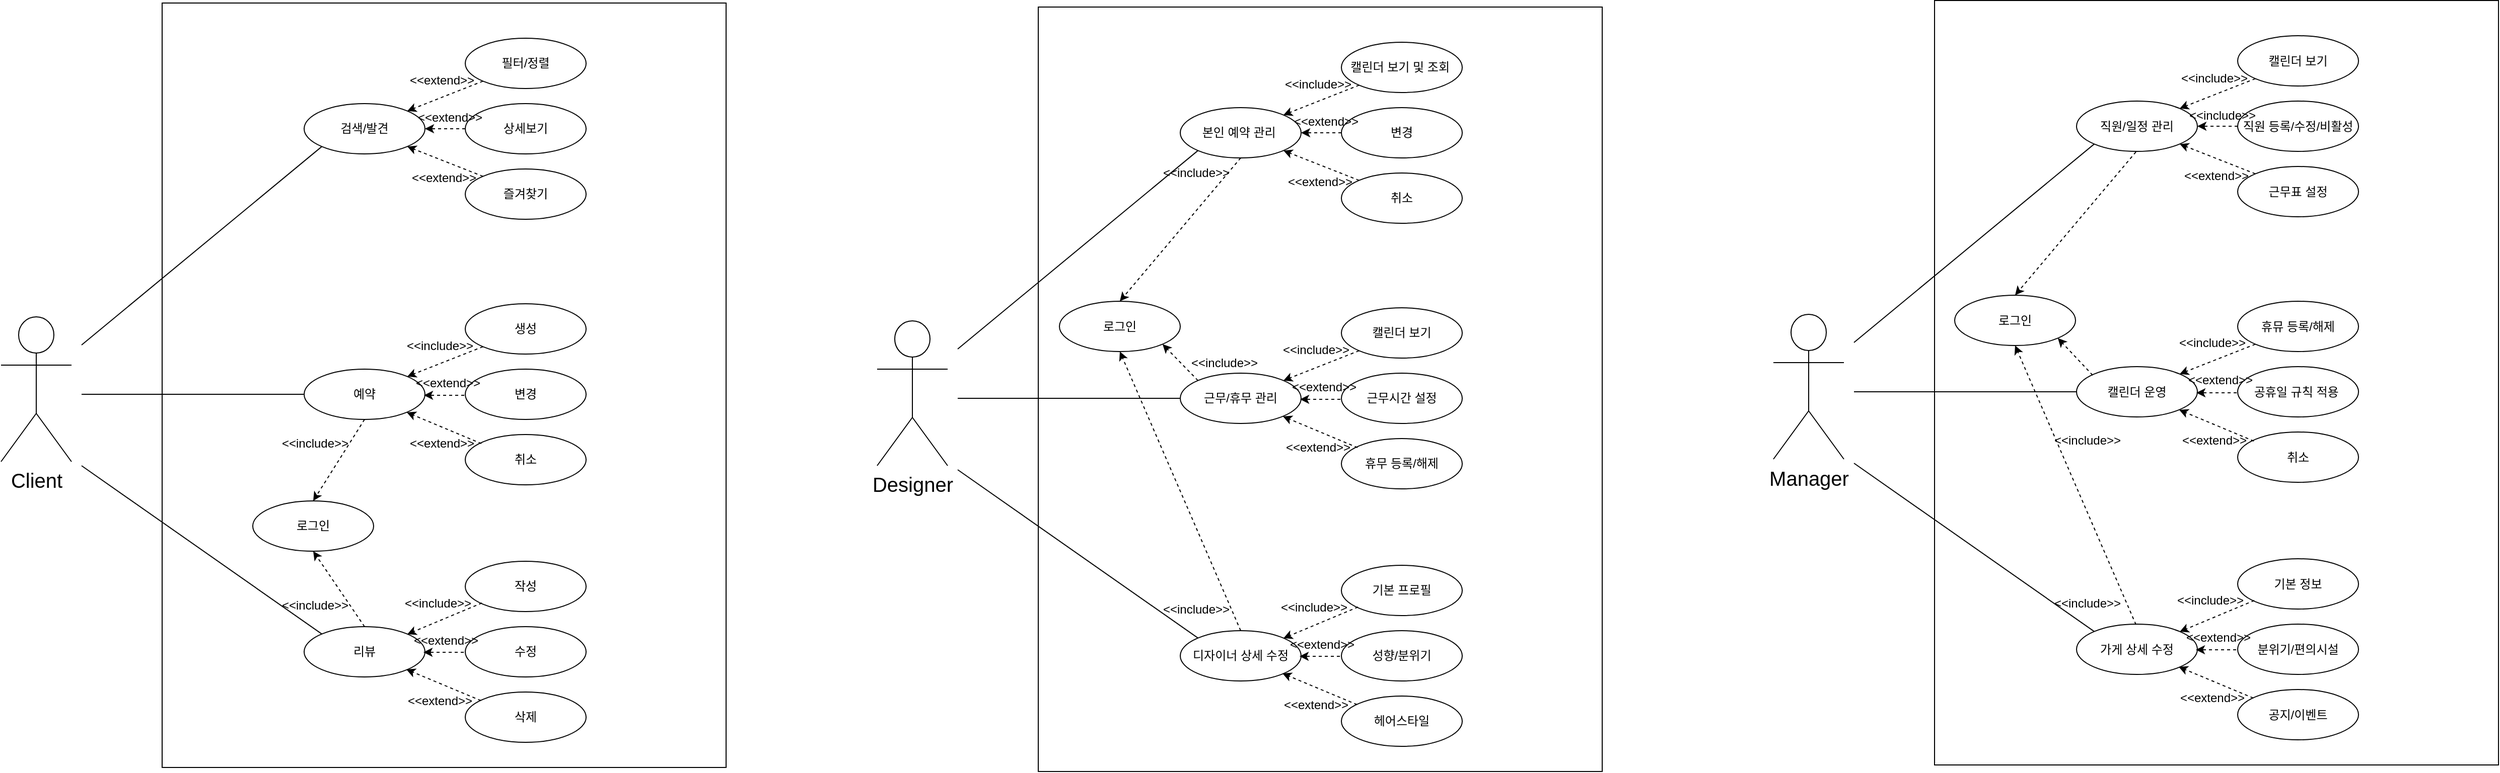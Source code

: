 <mxfile version="28.1.2">
  <diagram name="페이지-1" id="u6Gsyj8I7Y9OUOO6mfj9">
    <mxGraphModel dx="871" dy="862" grid="1" gridSize="10" guides="1" tooltips="1" connect="1" arrows="1" fold="1" page="1" pageScale="1" pageWidth="3300" pageHeight="4681" math="0" shadow="0">
      <root>
        <mxCell id="0" />
        <mxCell id="1" parent="0" />
        <mxCell id="Vue5yUmEFzqEzoZ8wVod-1" value="&lt;font style=&quot;font-size: 20px;&quot;&gt;Client&lt;/font&gt;" style="shape=umlActor;verticalLabelPosition=bottom;verticalAlign=top;html=1;outlineConnect=0;" parent="1" vertex="1">
          <mxGeometry x="40" y="352" width="70" height="144" as="geometry" />
        </mxCell>
        <mxCell id="SL1Ise8dDdFiKXGu1Fyh-1" value="" style="rounded=0;whiteSpace=wrap;html=1;" parent="1" vertex="1">
          <mxGeometry x="200" y="40" width="560" height="760" as="geometry" />
        </mxCell>
        <mxCell id="SL1Ise8dDdFiKXGu1Fyh-6" value="예약" style="ellipse;whiteSpace=wrap;html=1;" parent="1" vertex="1">
          <mxGeometry x="341" y="404" width="120" height="50" as="geometry" />
        </mxCell>
        <mxCell id="SL1Ise8dDdFiKXGu1Fyh-7" value="변경" style="ellipse;whiteSpace=wrap;html=1;" parent="1" vertex="1">
          <mxGeometry x="501" y="404" width="120" height="50" as="geometry" />
        </mxCell>
        <mxCell id="SL1Ise8dDdFiKXGu1Fyh-8" value="취소" style="ellipse;whiteSpace=wrap;html=1;" parent="1" vertex="1">
          <mxGeometry x="501" y="469" width="120" height="50" as="geometry" />
        </mxCell>
        <mxCell id="SL1Ise8dDdFiKXGu1Fyh-9" value="생성" style="ellipse;whiteSpace=wrap;html=1;" parent="1" vertex="1">
          <mxGeometry x="501" y="339" width="120" height="50" as="geometry" />
        </mxCell>
        <mxCell id="SL1Ise8dDdFiKXGu1Fyh-17" value="리뷰" style="ellipse;whiteSpace=wrap;html=1;" parent="1" vertex="1">
          <mxGeometry x="341" y="660" width="120" height="50" as="geometry" />
        </mxCell>
        <mxCell id="SL1Ise8dDdFiKXGu1Fyh-20" value="작성" style="ellipse;whiteSpace=wrap;html=1;" parent="1" vertex="1">
          <mxGeometry x="501" y="595" width="120" height="50" as="geometry" />
        </mxCell>
        <mxCell id="SL1Ise8dDdFiKXGu1Fyh-25" value="검색/발견" style="ellipse;whiteSpace=wrap;html=1;" parent="1" vertex="1">
          <mxGeometry x="341" y="140" width="120" height="50" as="geometry" />
        </mxCell>
        <mxCell id="SL1Ise8dDdFiKXGu1Fyh-26" value="상세보기" style="ellipse;whiteSpace=wrap;html=1;" parent="1" vertex="1">
          <mxGeometry x="501" y="140" width="120" height="50" as="geometry" />
        </mxCell>
        <mxCell id="SL1Ise8dDdFiKXGu1Fyh-27" value="즐겨찾기" style="ellipse;whiteSpace=wrap;html=1;" parent="1" vertex="1">
          <mxGeometry x="501" y="205" width="120" height="50" as="geometry" />
        </mxCell>
        <mxCell id="SL1Ise8dDdFiKXGu1Fyh-28" value="필터/정렬" style="ellipse;whiteSpace=wrap;html=1;" parent="1" vertex="1">
          <mxGeometry x="501" y="75" width="120" height="50" as="geometry" />
        </mxCell>
        <mxCell id="SL1Ise8dDdFiKXGu1Fyh-29" value="수정" style="ellipse;whiteSpace=wrap;html=1;" parent="1" vertex="1">
          <mxGeometry x="501" y="660" width="120" height="50" as="geometry" />
        </mxCell>
        <mxCell id="SL1Ise8dDdFiKXGu1Fyh-30" value="삭제" style="ellipse;whiteSpace=wrap;html=1;" parent="1" vertex="1">
          <mxGeometry x="501" y="725" width="120" height="50" as="geometry" />
        </mxCell>
        <mxCell id="SL1Ise8dDdFiKXGu1Fyh-31" value="로그인" style="ellipse;whiteSpace=wrap;html=1;" parent="1" vertex="1">
          <mxGeometry x="290" y="535" width="120" height="50" as="geometry" />
        </mxCell>
        <mxCell id="SL1Ise8dDdFiKXGu1Fyh-32" value="" style="endArrow=none;html=1;rounded=0;entryX=0;entryY=0.5;entryDx=0;entryDy=0;" parent="1" target="SL1Ise8dDdFiKXGu1Fyh-6" edge="1">
          <mxGeometry width="50" height="50" relative="1" as="geometry">
            <mxPoint x="120" y="429" as="sourcePoint" />
            <mxPoint x="400" y="450" as="targetPoint" />
          </mxGeometry>
        </mxCell>
        <mxCell id="SL1Ise8dDdFiKXGu1Fyh-33" value="" style="endArrow=none;html=1;rounded=0;entryX=0;entryY=1;entryDx=0;entryDy=0;" parent="1" target="SL1Ise8dDdFiKXGu1Fyh-25" edge="1">
          <mxGeometry width="50" height="50" relative="1" as="geometry">
            <mxPoint x="120" y="380" as="sourcePoint" />
            <mxPoint x="400" y="450" as="targetPoint" />
          </mxGeometry>
        </mxCell>
        <mxCell id="SL1Ise8dDdFiKXGu1Fyh-34" value="" style="endArrow=none;html=1;rounded=0;entryX=0;entryY=0;entryDx=0;entryDy=0;" parent="1" target="SL1Ise8dDdFiKXGu1Fyh-17" edge="1">
          <mxGeometry width="50" height="50" relative="1" as="geometry">
            <mxPoint x="120" y="500" as="sourcePoint" />
            <mxPoint x="400" y="450" as="targetPoint" />
          </mxGeometry>
        </mxCell>
        <mxCell id="SL1Ise8dDdFiKXGu1Fyh-35" value="" style="endArrow=classic;html=1;rounded=0;exitX=0;exitY=1;exitDx=0;exitDy=0;entryX=1;entryY=0;entryDx=0;entryDy=0;dashed=1;" parent="1" source="SL1Ise8dDdFiKXGu1Fyh-28" target="SL1Ise8dDdFiKXGu1Fyh-25" edge="1">
          <mxGeometry width="50" height="50" relative="1" as="geometry">
            <mxPoint x="350" y="500" as="sourcePoint" />
            <mxPoint x="400" y="450" as="targetPoint" />
          </mxGeometry>
        </mxCell>
        <mxCell id="SL1Ise8dDdFiKXGu1Fyh-36" value="" style="endArrow=classic;html=1;rounded=0;exitX=0;exitY=0.5;exitDx=0;exitDy=0;entryX=1;entryY=0.5;entryDx=0;entryDy=0;dashed=1;" parent="1" source="SL1Ise8dDdFiKXGu1Fyh-26" target="SL1Ise8dDdFiKXGu1Fyh-25" edge="1">
          <mxGeometry width="50" height="50" relative="1" as="geometry">
            <mxPoint x="594" y="140" as="sourcePoint" />
            <mxPoint x="520" y="171" as="targetPoint" />
          </mxGeometry>
        </mxCell>
        <mxCell id="SL1Ise8dDdFiKXGu1Fyh-37" value="" style="endArrow=classic;html=1;rounded=0;exitX=0;exitY=0;exitDx=0;exitDy=0;entryX=1;entryY=1;entryDx=0;entryDy=0;dashed=1;" parent="1" source="SL1Ise8dDdFiKXGu1Fyh-27" target="SL1Ise8dDdFiKXGu1Fyh-25" edge="1">
          <mxGeometry width="50" height="50" relative="1" as="geometry">
            <mxPoint x="574" y="270" as="sourcePoint" />
            <mxPoint x="500" y="301" as="targetPoint" />
          </mxGeometry>
        </mxCell>
        <mxCell id="SL1Ise8dDdFiKXGu1Fyh-38" value="" style="endArrow=classic;html=1;rounded=0;exitX=0;exitY=1;exitDx=0;exitDy=0;entryX=1;entryY=0;entryDx=0;entryDy=0;dashed=1;" parent="1" source="SL1Ise8dDdFiKXGu1Fyh-9" target="SL1Ise8dDdFiKXGu1Fyh-6" edge="1">
          <mxGeometry width="50" height="50" relative="1" as="geometry">
            <mxPoint x="514" y="320" as="sourcePoint" />
            <mxPoint x="440" y="351" as="targetPoint" />
          </mxGeometry>
        </mxCell>
        <mxCell id="SL1Ise8dDdFiKXGu1Fyh-39" value="" style="endArrow=classic;html=1;rounded=0;exitX=0;exitY=0.5;exitDx=0;exitDy=0;entryX=1;entryY=0.5;entryDx=0;entryDy=0;dashed=1;" parent="1" edge="1">
          <mxGeometry width="50" height="50" relative="1" as="geometry">
            <mxPoint x="500" y="430" as="sourcePoint" />
            <mxPoint x="460" y="430" as="targetPoint" />
          </mxGeometry>
        </mxCell>
        <mxCell id="SL1Ise8dDdFiKXGu1Fyh-40" value="" style="endArrow=classic;html=1;rounded=0;exitX=0;exitY=0;exitDx=0;exitDy=0;entryX=1;entryY=1;entryDx=0;entryDy=0;dashed=1;" parent="1" edge="1">
          <mxGeometry width="50" height="50" relative="1" as="geometry">
            <mxPoint x="517" y="478" as="sourcePoint" />
            <mxPoint x="443" y="447" as="targetPoint" />
          </mxGeometry>
        </mxCell>
        <mxCell id="SL1Ise8dDdFiKXGu1Fyh-41" value="" style="endArrow=classic;html=1;rounded=0;entryX=0.5;entryY=0;entryDx=0;entryDy=0;exitX=0.5;exitY=1;exitDx=0;exitDy=0;dashed=1;" parent="1" source="SL1Ise8dDdFiKXGu1Fyh-6" target="SL1Ise8dDdFiKXGu1Fyh-31" edge="1">
          <mxGeometry width="50" height="50" relative="1" as="geometry">
            <mxPoint x="924.211" y="320" as="sourcePoint" />
            <mxPoint x="530" y="441" as="targetPoint" />
          </mxGeometry>
        </mxCell>
        <mxCell id="SL1Ise8dDdFiKXGu1Fyh-42" value="" style="endArrow=classic;html=1;rounded=0;entryX=0.5;entryY=1;entryDx=0;entryDy=0;exitX=0.5;exitY=0;exitDx=0;exitDy=0;dashed=1;" parent="1" source="SL1Ise8dDdFiKXGu1Fyh-17" target="SL1Ise8dDdFiKXGu1Fyh-31" edge="1">
          <mxGeometry width="50" height="50" relative="1" as="geometry">
            <mxPoint x="461" y="550" as="sourcePoint" />
            <mxPoint x="410" y="631" as="targetPoint" />
          </mxGeometry>
        </mxCell>
        <mxCell id="SL1Ise8dDdFiKXGu1Fyh-43" value="" style="endArrow=classic;html=1;rounded=0;exitX=0;exitY=1;exitDx=0;exitDy=0;entryX=1;entryY=0;entryDx=0;entryDy=0;dashed=1;" parent="1" edge="1">
          <mxGeometry width="50" height="50" relative="1" as="geometry">
            <mxPoint x="517.5" y="636.5" as="sourcePoint" />
            <mxPoint x="443.5" y="667.5" as="targetPoint" />
          </mxGeometry>
        </mxCell>
        <mxCell id="SL1Ise8dDdFiKXGu1Fyh-44" value="" style="endArrow=classic;html=1;rounded=0;exitX=0;exitY=0.5;exitDx=0;exitDy=0;entryX=1;entryY=0.5;entryDx=0;entryDy=0;dashed=1;" parent="1" edge="1">
          <mxGeometry width="50" height="50" relative="1" as="geometry">
            <mxPoint x="499.5" y="685.5" as="sourcePoint" />
            <mxPoint x="459.5" y="685.5" as="targetPoint" />
          </mxGeometry>
        </mxCell>
        <mxCell id="SL1Ise8dDdFiKXGu1Fyh-45" value="" style="endArrow=classic;html=1;rounded=0;exitX=0;exitY=0;exitDx=0;exitDy=0;entryX=1;entryY=1;entryDx=0;entryDy=0;dashed=1;" parent="1" edge="1">
          <mxGeometry width="50" height="50" relative="1" as="geometry">
            <mxPoint x="516.5" y="733.5" as="sourcePoint" />
            <mxPoint x="442.5" y="702.5" as="targetPoint" />
          </mxGeometry>
        </mxCell>
        <mxCell id="SL1Ise8dDdFiKXGu1Fyh-47" value="&amp;lt;&amp;lt;extend&amp;gt;&amp;gt;" style="text;html=1;align=center;verticalAlign=middle;whiteSpace=wrap;rounded=0;" parent="1" vertex="1">
          <mxGeometry x="435" y="102" width="86" height="30" as="geometry" />
        </mxCell>
        <mxCell id="SL1Ise8dDdFiKXGu1Fyh-48" value="&amp;lt;&amp;lt;extend&amp;gt;&amp;gt;" style="text;html=1;align=center;verticalAlign=middle;whiteSpace=wrap;rounded=0;" parent="1" vertex="1">
          <mxGeometry x="437" y="199" width="86" height="30" as="geometry" />
        </mxCell>
        <mxCell id="SL1Ise8dDdFiKXGu1Fyh-49" value="&amp;lt;&amp;lt;extend&amp;gt;&amp;gt;" style="text;html=1;align=center;verticalAlign=middle;whiteSpace=wrap;rounded=0;" parent="1" vertex="1">
          <mxGeometry x="443" y="139" width="86" height="30" as="geometry" />
        </mxCell>
        <mxCell id="SL1Ise8dDdFiKXGu1Fyh-50" value="&amp;lt;&amp;lt;include&amp;gt;&amp;gt;" style="text;html=1;align=center;verticalAlign=middle;whiteSpace=wrap;rounded=0;" parent="1" vertex="1">
          <mxGeometry x="433" y="365.5" width="86" height="30" as="geometry" />
        </mxCell>
        <mxCell id="SL1Ise8dDdFiKXGu1Fyh-51" value="&amp;lt;&amp;lt;extend&amp;gt;&amp;gt;" style="text;html=1;align=center;verticalAlign=middle;whiteSpace=wrap;rounded=0;" parent="1" vertex="1">
          <mxGeometry x="435" y="462.5" width="86" height="30" as="geometry" />
        </mxCell>
        <mxCell id="SL1Ise8dDdFiKXGu1Fyh-52" value="&amp;lt;&amp;lt;extend&amp;gt;&amp;gt;" style="text;html=1;align=center;verticalAlign=middle;whiteSpace=wrap;rounded=0;" parent="1" vertex="1">
          <mxGeometry x="441" y="402.5" width="86" height="30" as="geometry" />
        </mxCell>
        <mxCell id="SL1Ise8dDdFiKXGu1Fyh-53" value="&amp;lt;&amp;lt;include&amp;gt;&amp;gt;" style="text;html=1;align=center;verticalAlign=middle;whiteSpace=wrap;rounded=0;" parent="1" vertex="1">
          <mxGeometry x="431" y="621.5" width="86" height="30" as="geometry" />
        </mxCell>
        <mxCell id="SL1Ise8dDdFiKXGu1Fyh-54" value="&amp;lt;&amp;lt;extend&amp;gt;&amp;gt;" style="text;html=1;align=center;verticalAlign=middle;whiteSpace=wrap;rounded=0;" parent="1" vertex="1">
          <mxGeometry x="433" y="718.5" width="86" height="30" as="geometry" />
        </mxCell>
        <mxCell id="SL1Ise8dDdFiKXGu1Fyh-55" value="&amp;lt;&amp;lt;extend&amp;gt;&amp;gt;" style="text;html=1;align=center;verticalAlign=middle;whiteSpace=wrap;rounded=0;" parent="1" vertex="1">
          <mxGeometry x="439" y="658.5" width="86" height="30" as="geometry" />
        </mxCell>
        <mxCell id="SL1Ise8dDdFiKXGu1Fyh-56" value="&amp;lt;&amp;lt;include&amp;gt;&amp;gt;" style="text;html=1;align=center;verticalAlign=middle;whiteSpace=wrap;rounded=0;" parent="1" vertex="1">
          <mxGeometry x="309" y="462.5" width="86" height="30" as="geometry" />
        </mxCell>
        <mxCell id="SL1Ise8dDdFiKXGu1Fyh-57" value="&amp;lt;&amp;lt;include&amp;gt;&amp;gt;" style="text;html=1;align=center;verticalAlign=middle;whiteSpace=wrap;rounded=0;" parent="1" vertex="1">
          <mxGeometry x="309" y="624" width="86" height="30" as="geometry" />
        </mxCell>
        <mxCell id="dfaRNSP0HsqvR7PtI4lV-1" value="&lt;font style=&quot;font-size: 20px;&quot;&gt;Designer&lt;/font&gt;" style="shape=umlActor;verticalLabelPosition=bottom;verticalAlign=top;html=1;outlineConnect=0;" vertex="1" parent="1">
          <mxGeometry x="910" y="356" width="70" height="144" as="geometry" />
        </mxCell>
        <mxCell id="dfaRNSP0HsqvR7PtI4lV-2" value="" style="rounded=0;whiteSpace=wrap;html=1;" vertex="1" parent="1">
          <mxGeometry x="1070" y="44" width="560" height="760" as="geometry" />
        </mxCell>
        <mxCell id="dfaRNSP0HsqvR7PtI4lV-3" value="근무/휴무 관리" style="ellipse;whiteSpace=wrap;html=1;" vertex="1" parent="1">
          <mxGeometry x="1211" y="408" width="120" height="50" as="geometry" />
        </mxCell>
        <mxCell id="dfaRNSP0HsqvR7PtI4lV-4" value="근무시간 설정" style="ellipse;whiteSpace=wrap;html=1;" vertex="1" parent="1">
          <mxGeometry x="1371" y="408" width="120" height="50" as="geometry" />
        </mxCell>
        <mxCell id="dfaRNSP0HsqvR7PtI4lV-5" value="휴무 등록/해제" style="ellipse;whiteSpace=wrap;html=1;" vertex="1" parent="1">
          <mxGeometry x="1371" y="473" width="120" height="50" as="geometry" />
        </mxCell>
        <mxCell id="dfaRNSP0HsqvR7PtI4lV-6" value="캘린더 보기" style="ellipse;whiteSpace=wrap;html=1;" vertex="1" parent="1">
          <mxGeometry x="1371" y="343" width="120" height="50" as="geometry" />
        </mxCell>
        <mxCell id="dfaRNSP0HsqvR7PtI4lV-7" value="디자이너 상세 수정" style="ellipse;whiteSpace=wrap;html=1;" vertex="1" parent="1">
          <mxGeometry x="1211" y="664" width="120" height="50" as="geometry" />
        </mxCell>
        <mxCell id="dfaRNSP0HsqvR7PtI4lV-8" value="기본 프로필" style="ellipse;whiteSpace=wrap;html=1;" vertex="1" parent="1">
          <mxGeometry x="1371" y="599" width="120" height="50" as="geometry" />
        </mxCell>
        <mxCell id="dfaRNSP0HsqvR7PtI4lV-9" value="본인 예약 관리&amp;nbsp;" style="ellipse;whiteSpace=wrap;html=1;" vertex="1" parent="1">
          <mxGeometry x="1211" y="144" width="120" height="50" as="geometry" />
        </mxCell>
        <mxCell id="dfaRNSP0HsqvR7PtI4lV-10" value="변경" style="ellipse;whiteSpace=wrap;html=1;" vertex="1" parent="1">
          <mxGeometry x="1371" y="144" width="120" height="50" as="geometry" />
        </mxCell>
        <mxCell id="dfaRNSP0HsqvR7PtI4lV-11" value="취소" style="ellipse;whiteSpace=wrap;html=1;" vertex="1" parent="1">
          <mxGeometry x="1371" y="209" width="120" height="50" as="geometry" />
        </mxCell>
        <mxCell id="dfaRNSP0HsqvR7PtI4lV-12" value="캘린더 보기 및 조회&amp;nbsp;" style="ellipse;whiteSpace=wrap;html=1;" vertex="1" parent="1">
          <mxGeometry x="1371" y="79" width="120" height="50" as="geometry" />
        </mxCell>
        <mxCell id="dfaRNSP0HsqvR7PtI4lV-13" value="성향/분위기" style="ellipse;whiteSpace=wrap;html=1;" vertex="1" parent="1">
          <mxGeometry x="1371" y="664" width="120" height="50" as="geometry" />
        </mxCell>
        <mxCell id="dfaRNSP0HsqvR7PtI4lV-14" value="헤어스타일" style="ellipse;whiteSpace=wrap;html=1;" vertex="1" parent="1">
          <mxGeometry x="1371" y="729" width="120" height="50" as="geometry" />
        </mxCell>
        <mxCell id="dfaRNSP0HsqvR7PtI4lV-15" value="로그인" style="ellipse;whiteSpace=wrap;html=1;" vertex="1" parent="1">
          <mxGeometry x="1091" y="336.5" width="120" height="50" as="geometry" />
        </mxCell>
        <mxCell id="dfaRNSP0HsqvR7PtI4lV-16" value="" style="endArrow=none;html=1;rounded=0;entryX=0;entryY=0.5;entryDx=0;entryDy=0;" edge="1" parent="1" target="dfaRNSP0HsqvR7PtI4lV-3">
          <mxGeometry width="50" height="50" relative="1" as="geometry">
            <mxPoint x="990" y="433" as="sourcePoint" />
            <mxPoint x="1270" y="454" as="targetPoint" />
          </mxGeometry>
        </mxCell>
        <mxCell id="dfaRNSP0HsqvR7PtI4lV-17" value="" style="endArrow=none;html=1;rounded=0;entryX=0;entryY=1;entryDx=0;entryDy=0;" edge="1" parent="1" target="dfaRNSP0HsqvR7PtI4lV-9">
          <mxGeometry width="50" height="50" relative="1" as="geometry">
            <mxPoint x="990" y="384" as="sourcePoint" />
            <mxPoint x="1270" y="454" as="targetPoint" />
          </mxGeometry>
        </mxCell>
        <mxCell id="dfaRNSP0HsqvR7PtI4lV-18" value="" style="endArrow=none;html=1;rounded=0;entryX=0;entryY=0;entryDx=0;entryDy=0;" edge="1" parent="1" target="dfaRNSP0HsqvR7PtI4lV-7">
          <mxGeometry width="50" height="50" relative="1" as="geometry">
            <mxPoint x="990" y="504" as="sourcePoint" />
            <mxPoint x="1270" y="454" as="targetPoint" />
          </mxGeometry>
        </mxCell>
        <mxCell id="dfaRNSP0HsqvR7PtI4lV-19" value="" style="endArrow=classic;html=1;rounded=0;exitX=0;exitY=1;exitDx=0;exitDy=0;entryX=1;entryY=0;entryDx=0;entryDy=0;dashed=1;" edge="1" parent="1" source="dfaRNSP0HsqvR7PtI4lV-12" target="dfaRNSP0HsqvR7PtI4lV-9">
          <mxGeometry width="50" height="50" relative="1" as="geometry">
            <mxPoint x="1220" y="504" as="sourcePoint" />
            <mxPoint x="1270" y="454" as="targetPoint" />
          </mxGeometry>
        </mxCell>
        <mxCell id="dfaRNSP0HsqvR7PtI4lV-20" value="" style="endArrow=classic;html=1;rounded=0;exitX=0;exitY=0.5;exitDx=0;exitDy=0;entryX=1;entryY=0.5;entryDx=0;entryDy=0;dashed=1;" edge="1" parent="1" source="dfaRNSP0HsqvR7PtI4lV-10" target="dfaRNSP0HsqvR7PtI4lV-9">
          <mxGeometry width="50" height="50" relative="1" as="geometry">
            <mxPoint x="1464" y="144" as="sourcePoint" />
            <mxPoint x="1390" y="175" as="targetPoint" />
          </mxGeometry>
        </mxCell>
        <mxCell id="dfaRNSP0HsqvR7PtI4lV-21" value="" style="endArrow=classic;html=1;rounded=0;exitX=0;exitY=0;exitDx=0;exitDy=0;entryX=1;entryY=1;entryDx=0;entryDy=0;dashed=1;" edge="1" parent="1" source="dfaRNSP0HsqvR7PtI4lV-11" target="dfaRNSP0HsqvR7PtI4lV-9">
          <mxGeometry width="50" height="50" relative="1" as="geometry">
            <mxPoint x="1444" y="274" as="sourcePoint" />
            <mxPoint x="1370" y="305" as="targetPoint" />
          </mxGeometry>
        </mxCell>
        <mxCell id="dfaRNSP0HsqvR7PtI4lV-22" value="" style="endArrow=classic;html=1;rounded=0;exitX=0;exitY=1;exitDx=0;exitDy=0;entryX=1;entryY=0;entryDx=0;entryDy=0;dashed=1;" edge="1" parent="1" source="dfaRNSP0HsqvR7PtI4lV-6" target="dfaRNSP0HsqvR7PtI4lV-3">
          <mxGeometry width="50" height="50" relative="1" as="geometry">
            <mxPoint x="1384" y="324" as="sourcePoint" />
            <mxPoint x="1310" y="355" as="targetPoint" />
          </mxGeometry>
        </mxCell>
        <mxCell id="dfaRNSP0HsqvR7PtI4lV-23" value="" style="endArrow=classic;html=1;rounded=0;exitX=0;exitY=0.5;exitDx=0;exitDy=0;entryX=1;entryY=0.5;entryDx=0;entryDy=0;dashed=1;" edge="1" parent="1">
          <mxGeometry width="50" height="50" relative="1" as="geometry">
            <mxPoint x="1370" y="434" as="sourcePoint" />
            <mxPoint x="1330" y="434" as="targetPoint" />
          </mxGeometry>
        </mxCell>
        <mxCell id="dfaRNSP0HsqvR7PtI4lV-24" value="" style="endArrow=classic;html=1;rounded=0;exitX=0;exitY=0;exitDx=0;exitDy=0;entryX=1;entryY=1;entryDx=0;entryDy=0;dashed=1;" edge="1" parent="1">
          <mxGeometry width="50" height="50" relative="1" as="geometry">
            <mxPoint x="1387" y="482" as="sourcePoint" />
            <mxPoint x="1313" y="451" as="targetPoint" />
          </mxGeometry>
        </mxCell>
        <mxCell id="dfaRNSP0HsqvR7PtI4lV-25" value="" style="endArrow=classic;html=1;rounded=0;exitX=0;exitY=0;exitDx=0;exitDy=0;dashed=1;entryX=1;entryY=1;entryDx=0;entryDy=0;" edge="1" parent="1" source="dfaRNSP0HsqvR7PtI4lV-3" target="dfaRNSP0HsqvR7PtI4lV-15">
          <mxGeometry width="50" height="50" relative="1" as="geometry">
            <mxPoint x="1794.211" y="324" as="sourcePoint" />
            <mxPoint x="1210" y="380" as="targetPoint" />
          </mxGeometry>
        </mxCell>
        <mxCell id="dfaRNSP0HsqvR7PtI4lV-26" value="" style="endArrow=classic;html=1;rounded=0;entryX=0.5;entryY=1;entryDx=0;entryDy=0;exitX=0.5;exitY=0;exitDx=0;exitDy=0;dashed=1;" edge="1" parent="1" source="dfaRNSP0HsqvR7PtI4lV-7" target="dfaRNSP0HsqvR7PtI4lV-15">
          <mxGeometry width="50" height="50" relative="1" as="geometry">
            <mxPoint x="1331" y="554" as="sourcePoint" />
            <mxPoint x="1280" y="635" as="targetPoint" />
          </mxGeometry>
        </mxCell>
        <mxCell id="dfaRNSP0HsqvR7PtI4lV-27" value="" style="endArrow=classic;html=1;rounded=0;exitX=0;exitY=1;exitDx=0;exitDy=0;entryX=1;entryY=0;entryDx=0;entryDy=0;dashed=1;" edge="1" parent="1">
          <mxGeometry width="50" height="50" relative="1" as="geometry">
            <mxPoint x="1387.5" y="640.5" as="sourcePoint" />
            <mxPoint x="1313.5" y="671.5" as="targetPoint" />
          </mxGeometry>
        </mxCell>
        <mxCell id="dfaRNSP0HsqvR7PtI4lV-28" value="" style="endArrow=classic;html=1;rounded=0;exitX=0;exitY=0.5;exitDx=0;exitDy=0;entryX=1;entryY=0.5;entryDx=0;entryDy=0;dashed=1;" edge="1" parent="1">
          <mxGeometry width="50" height="50" relative="1" as="geometry">
            <mxPoint x="1369.5" y="689.5" as="sourcePoint" />
            <mxPoint x="1329.5" y="689.5" as="targetPoint" />
          </mxGeometry>
        </mxCell>
        <mxCell id="dfaRNSP0HsqvR7PtI4lV-29" value="" style="endArrow=classic;html=1;rounded=0;exitX=0;exitY=0;exitDx=0;exitDy=0;entryX=1;entryY=1;entryDx=0;entryDy=0;dashed=1;" edge="1" parent="1">
          <mxGeometry width="50" height="50" relative="1" as="geometry">
            <mxPoint x="1386.5" y="737.5" as="sourcePoint" />
            <mxPoint x="1312.5" y="706.5" as="targetPoint" />
          </mxGeometry>
        </mxCell>
        <mxCell id="dfaRNSP0HsqvR7PtI4lV-30" value="&amp;lt;&amp;lt;include&amp;gt;&amp;gt;" style="text;html=1;align=center;verticalAlign=middle;whiteSpace=wrap;rounded=0;" vertex="1" parent="1">
          <mxGeometry x="1305" y="106" width="86" height="30" as="geometry" />
        </mxCell>
        <mxCell id="dfaRNSP0HsqvR7PtI4lV-31" value="&amp;lt;&amp;lt;extend&amp;gt;&amp;gt;" style="text;html=1;align=center;verticalAlign=middle;whiteSpace=wrap;rounded=0;" vertex="1" parent="1">
          <mxGeometry x="1307" y="203" width="86" height="30" as="geometry" />
        </mxCell>
        <mxCell id="dfaRNSP0HsqvR7PtI4lV-32" value="&amp;lt;&amp;lt;extend&amp;gt;&amp;gt;" style="text;html=1;align=center;verticalAlign=middle;whiteSpace=wrap;rounded=0;" vertex="1" parent="1">
          <mxGeometry x="1313" y="143" width="86" height="30" as="geometry" />
        </mxCell>
        <mxCell id="dfaRNSP0HsqvR7PtI4lV-33" value="&amp;lt;&amp;lt;include&amp;gt;&amp;gt;" style="text;html=1;align=center;verticalAlign=middle;whiteSpace=wrap;rounded=0;" vertex="1" parent="1">
          <mxGeometry x="1303" y="369.5" width="86" height="30" as="geometry" />
        </mxCell>
        <mxCell id="dfaRNSP0HsqvR7PtI4lV-34" value="&amp;lt;&amp;lt;extend&amp;gt;&amp;gt;" style="text;html=1;align=center;verticalAlign=middle;whiteSpace=wrap;rounded=0;" vertex="1" parent="1">
          <mxGeometry x="1305" y="466.5" width="86" height="30" as="geometry" />
        </mxCell>
        <mxCell id="dfaRNSP0HsqvR7PtI4lV-35" value="&amp;lt;&amp;lt;extend&amp;gt;&amp;gt;" style="text;html=1;align=center;verticalAlign=middle;whiteSpace=wrap;rounded=0;" vertex="1" parent="1">
          <mxGeometry x="1311" y="406.5" width="86" height="30" as="geometry" />
        </mxCell>
        <mxCell id="dfaRNSP0HsqvR7PtI4lV-36" value="&amp;lt;&amp;lt;include&amp;gt;&amp;gt;" style="text;html=1;align=center;verticalAlign=middle;whiteSpace=wrap;rounded=0;" vertex="1" parent="1">
          <mxGeometry x="1301" y="625.5" width="86" height="30" as="geometry" />
        </mxCell>
        <mxCell id="dfaRNSP0HsqvR7PtI4lV-37" value="&amp;lt;&amp;lt;extend&amp;gt;&amp;gt;" style="text;html=1;align=center;verticalAlign=middle;whiteSpace=wrap;rounded=0;" vertex="1" parent="1">
          <mxGeometry x="1303" y="722.5" width="86" height="30" as="geometry" />
        </mxCell>
        <mxCell id="dfaRNSP0HsqvR7PtI4lV-38" value="&amp;lt;&amp;lt;extend&amp;gt;&amp;gt;" style="text;html=1;align=center;verticalAlign=middle;whiteSpace=wrap;rounded=0;" vertex="1" parent="1">
          <mxGeometry x="1309" y="662.5" width="86" height="30" as="geometry" />
        </mxCell>
        <mxCell id="dfaRNSP0HsqvR7PtI4lV-39" value="&amp;lt;&amp;lt;include&amp;gt;&amp;gt;" style="text;html=1;align=center;verticalAlign=middle;whiteSpace=wrap;rounded=0;" vertex="1" parent="1">
          <mxGeometry x="1212" y="382.5" width="86" height="30" as="geometry" />
        </mxCell>
        <mxCell id="dfaRNSP0HsqvR7PtI4lV-40" value="&amp;lt;&amp;lt;include&amp;gt;&amp;gt;" style="text;html=1;align=center;verticalAlign=middle;whiteSpace=wrap;rounded=0;" vertex="1" parent="1">
          <mxGeometry x="1184" y="628" width="86" height="30" as="geometry" />
        </mxCell>
        <mxCell id="dfaRNSP0HsqvR7PtI4lV-41" value="&lt;span style=&quot;font-size: 20px;&quot;&gt;Manager&lt;/span&gt;" style="shape=umlActor;verticalLabelPosition=bottom;verticalAlign=top;html=1;outlineConnect=0;" vertex="1" parent="1">
          <mxGeometry x="1800" y="349.5" width="70" height="144" as="geometry" />
        </mxCell>
        <mxCell id="dfaRNSP0HsqvR7PtI4lV-42" value="" style="rounded=0;whiteSpace=wrap;html=1;" vertex="1" parent="1">
          <mxGeometry x="1960" y="37.5" width="560" height="760" as="geometry" />
        </mxCell>
        <mxCell id="dfaRNSP0HsqvR7PtI4lV-43" value="캘린더 운영" style="ellipse;whiteSpace=wrap;html=1;" vertex="1" parent="1">
          <mxGeometry x="2101" y="401.5" width="120" height="50" as="geometry" />
        </mxCell>
        <mxCell id="dfaRNSP0HsqvR7PtI4lV-44" value="공휴일 규칙 적용&amp;nbsp;" style="ellipse;whiteSpace=wrap;html=1;" vertex="1" parent="1">
          <mxGeometry x="2261" y="401.5" width="120" height="50" as="geometry" />
        </mxCell>
        <mxCell id="dfaRNSP0HsqvR7PtI4lV-45" value="취소" style="ellipse;whiteSpace=wrap;html=1;" vertex="1" parent="1">
          <mxGeometry x="2261" y="466.5" width="120" height="50" as="geometry" />
        </mxCell>
        <mxCell id="dfaRNSP0HsqvR7PtI4lV-46" value="휴뮤 등록/해제" style="ellipse;whiteSpace=wrap;html=1;" vertex="1" parent="1">
          <mxGeometry x="2261" y="336.5" width="120" height="50" as="geometry" />
        </mxCell>
        <mxCell id="dfaRNSP0HsqvR7PtI4lV-47" value="가게 상세 수정" style="ellipse;whiteSpace=wrap;html=1;" vertex="1" parent="1">
          <mxGeometry x="2101" y="657.5" width="120" height="50" as="geometry" />
        </mxCell>
        <mxCell id="dfaRNSP0HsqvR7PtI4lV-48" value="기본 정보" style="ellipse;whiteSpace=wrap;html=1;" vertex="1" parent="1">
          <mxGeometry x="2261" y="592.5" width="120" height="50" as="geometry" />
        </mxCell>
        <mxCell id="dfaRNSP0HsqvR7PtI4lV-49" value="직원/일정 관리" style="ellipse;whiteSpace=wrap;html=1;" vertex="1" parent="1">
          <mxGeometry x="2101" y="137.5" width="120" height="50" as="geometry" />
        </mxCell>
        <mxCell id="dfaRNSP0HsqvR7PtI4lV-50" value="직원 등록/수정/비활성" style="ellipse;whiteSpace=wrap;html=1;" vertex="1" parent="1">
          <mxGeometry x="2261" y="137.5" width="120" height="50" as="geometry" />
        </mxCell>
        <mxCell id="dfaRNSP0HsqvR7PtI4lV-51" value="근무표 설정" style="ellipse;whiteSpace=wrap;html=1;" vertex="1" parent="1">
          <mxGeometry x="2261" y="202.5" width="120" height="50" as="geometry" />
        </mxCell>
        <mxCell id="dfaRNSP0HsqvR7PtI4lV-52" value="캘린더 보기" style="ellipse;whiteSpace=wrap;html=1;" vertex="1" parent="1">
          <mxGeometry x="2261" y="72.5" width="120" height="50" as="geometry" />
        </mxCell>
        <mxCell id="dfaRNSP0HsqvR7PtI4lV-53" value="분위기/편의시설" style="ellipse;whiteSpace=wrap;html=1;" vertex="1" parent="1">
          <mxGeometry x="2261" y="657.5" width="120" height="50" as="geometry" />
        </mxCell>
        <mxCell id="dfaRNSP0HsqvR7PtI4lV-54" value="공지/이벤트" style="ellipse;whiteSpace=wrap;html=1;" vertex="1" parent="1">
          <mxGeometry x="2261" y="722.5" width="120" height="50" as="geometry" />
        </mxCell>
        <mxCell id="dfaRNSP0HsqvR7PtI4lV-56" value="" style="endArrow=none;html=1;rounded=0;entryX=0;entryY=0.5;entryDx=0;entryDy=0;" edge="1" parent="1" target="dfaRNSP0HsqvR7PtI4lV-43">
          <mxGeometry width="50" height="50" relative="1" as="geometry">
            <mxPoint x="1880" y="426.5" as="sourcePoint" />
            <mxPoint x="2160" y="447.5" as="targetPoint" />
          </mxGeometry>
        </mxCell>
        <mxCell id="dfaRNSP0HsqvR7PtI4lV-57" value="" style="endArrow=none;html=1;rounded=0;entryX=0;entryY=1;entryDx=0;entryDy=0;" edge="1" parent="1" target="dfaRNSP0HsqvR7PtI4lV-49">
          <mxGeometry width="50" height="50" relative="1" as="geometry">
            <mxPoint x="1880" y="377.5" as="sourcePoint" />
            <mxPoint x="2160" y="447.5" as="targetPoint" />
          </mxGeometry>
        </mxCell>
        <mxCell id="dfaRNSP0HsqvR7PtI4lV-58" value="" style="endArrow=none;html=1;rounded=0;entryX=0;entryY=0;entryDx=0;entryDy=0;" edge="1" parent="1" target="dfaRNSP0HsqvR7PtI4lV-47">
          <mxGeometry width="50" height="50" relative="1" as="geometry">
            <mxPoint x="1880" y="497.5" as="sourcePoint" />
            <mxPoint x="2160" y="447.5" as="targetPoint" />
          </mxGeometry>
        </mxCell>
        <mxCell id="dfaRNSP0HsqvR7PtI4lV-59" value="" style="endArrow=classic;html=1;rounded=0;exitX=0;exitY=1;exitDx=0;exitDy=0;entryX=1;entryY=0;entryDx=0;entryDy=0;dashed=1;" edge="1" parent="1" source="dfaRNSP0HsqvR7PtI4lV-52" target="dfaRNSP0HsqvR7PtI4lV-49">
          <mxGeometry width="50" height="50" relative="1" as="geometry">
            <mxPoint x="2110" y="497.5" as="sourcePoint" />
            <mxPoint x="2160" y="447.5" as="targetPoint" />
          </mxGeometry>
        </mxCell>
        <mxCell id="dfaRNSP0HsqvR7PtI4lV-60" value="" style="endArrow=classic;html=1;rounded=0;exitX=0;exitY=0.5;exitDx=0;exitDy=0;entryX=1;entryY=0.5;entryDx=0;entryDy=0;dashed=1;" edge="1" parent="1" source="dfaRNSP0HsqvR7PtI4lV-50" target="dfaRNSP0HsqvR7PtI4lV-49">
          <mxGeometry width="50" height="50" relative="1" as="geometry">
            <mxPoint x="2354" y="137.5" as="sourcePoint" />
            <mxPoint x="2280" y="168.5" as="targetPoint" />
          </mxGeometry>
        </mxCell>
        <mxCell id="dfaRNSP0HsqvR7PtI4lV-61" value="" style="endArrow=classic;html=1;rounded=0;exitX=0;exitY=0;exitDx=0;exitDy=0;entryX=1;entryY=1;entryDx=0;entryDy=0;dashed=1;" edge="1" parent="1" source="dfaRNSP0HsqvR7PtI4lV-51" target="dfaRNSP0HsqvR7PtI4lV-49">
          <mxGeometry width="50" height="50" relative="1" as="geometry">
            <mxPoint x="2334" y="267.5" as="sourcePoint" />
            <mxPoint x="2260" y="298.5" as="targetPoint" />
          </mxGeometry>
        </mxCell>
        <mxCell id="dfaRNSP0HsqvR7PtI4lV-62" value="" style="endArrow=classic;html=1;rounded=0;exitX=0;exitY=1;exitDx=0;exitDy=0;entryX=1;entryY=0;entryDx=0;entryDy=0;dashed=1;" edge="1" parent="1" source="dfaRNSP0HsqvR7PtI4lV-46" target="dfaRNSP0HsqvR7PtI4lV-43">
          <mxGeometry width="50" height="50" relative="1" as="geometry">
            <mxPoint x="2274" y="317.5" as="sourcePoint" />
            <mxPoint x="2200" y="348.5" as="targetPoint" />
          </mxGeometry>
        </mxCell>
        <mxCell id="dfaRNSP0HsqvR7PtI4lV-63" value="" style="endArrow=classic;html=1;rounded=0;exitX=0;exitY=0.5;exitDx=0;exitDy=0;entryX=1;entryY=0.5;entryDx=0;entryDy=0;dashed=1;" edge="1" parent="1">
          <mxGeometry width="50" height="50" relative="1" as="geometry">
            <mxPoint x="2260" y="427.5" as="sourcePoint" />
            <mxPoint x="2220" y="427.5" as="targetPoint" />
          </mxGeometry>
        </mxCell>
        <mxCell id="dfaRNSP0HsqvR7PtI4lV-64" value="" style="endArrow=classic;html=1;rounded=0;exitX=0;exitY=0;exitDx=0;exitDy=0;entryX=1;entryY=1;entryDx=0;entryDy=0;dashed=1;" edge="1" parent="1">
          <mxGeometry width="50" height="50" relative="1" as="geometry">
            <mxPoint x="2277" y="475.5" as="sourcePoint" />
            <mxPoint x="2203" y="444.5" as="targetPoint" />
          </mxGeometry>
        </mxCell>
        <mxCell id="dfaRNSP0HsqvR7PtI4lV-67" value="" style="endArrow=classic;html=1;rounded=0;exitX=0;exitY=1;exitDx=0;exitDy=0;entryX=1;entryY=0;entryDx=0;entryDy=0;dashed=1;" edge="1" parent="1">
          <mxGeometry width="50" height="50" relative="1" as="geometry">
            <mxPoint x="2277.5" y="634" as="sourcePoint" />
            <mxPoint x="2203.5" y="665" as="targetPoint" />
          </mxGeometry>
        </mxCell>
        <mxCell id="dfaRNSP0HsqvR7PtI4lV-68" value="" style="endArrow=classic;html=1;rounded=0;exitX=0;exitY=0.5;exitDx=0;exitDy=0;entryX=1;entryY=0.5;entryDx=0;entryDy=0;dashed=1;" edge="1" parent="1">
          <mxGeometry width="50" height="50" relative="1" as="geometry">
            <mxPoint x="2259.5" y="683" as="sourcePoint" />
            <mxPoint x="2219.5" y="683" as="targetPoint" />
          </mxGeometry>
        </mxCell>
        <mxCell id="dfaRNSP0HsqvR7PtI4lV-69" value="" style="endArrow=classic;html=1;rounded=0;exitX=0;exitY=0;exitDx=0;exitDy=0;entryX=1;entryY=1;entryDx=0;entryDy=0;dashed=1;" edge="1" parent="1">
          <mxGeometry width="50" height="50" relative="1" as="geometry">
            <mxPoint x="2276.5" y="731" as="sourcePoint" />
            <mxPoint x="2202.5" y="700" as="targetPoint" />
          </mxGeometry>
        </mxCell>
        <mxCell id="dfaRNSP0HsqvR7PtI4lV-70" value="&amp;lt;&amp;lt;include&amp;gt;&amp;gt;" style="text;html=1;align=center;verticalAlign=middle;whiteSpace=wrap;rounded=0;" vertex="1" parent="1">
          <mxGeometry x="2195" y="99.5" width="86" height="30" as="geometry" />
        </mxCell>
        <mxCell id="dfaRNSP0HsqvR7PtI4lV-71" value="&amp;lt;&amp;lt;extend&amp;gt;&amp;gt;" style="text;html=1;align=center;verticalAlign=middle;whiteSpace=wrap;rounded=0;" vertex="1" parent="1">
          <mxGeometry x="2197" y="196.5" width="86" height="30" as="geometry" />
        </mxCell>
        <mxCell id="dfaRNSP0HsqvR7PtI4lV-72" value="&amp;lt;&amp;lt;include&amp;gt;&amp;gt;" style="text;html=1;align=center;verticalAlign=middle;whiteSpace=wrap;rounded=0;" vertex="1" parent="1">
          <mxGeometry x="2203" y="136.5" width="86" height="30" as="geometry" />
        </mxCell>
        <mxCell id="dfaRNSP0HsqvR7PtI4lV-73" value="&amp;lt;&amp;lt;include&amp;gt;&amp;gt;" style="text;html=1;align=center;verticalAlign=middle;whiteSpace=wrap;rounded=0;" vertex="1" parent="1">
          <mxGeometry x="2193" y="363" width="86" height="30" as="geometry" />
        </mxCell>
        <mxCell id="dfaRNSP0HsqvR7PtI4lV-74" value="&amp;lt;&amp;lt;extend&amp;gt;&amp;gt;" style="text;html=1;align=center;verticalAlign=middle;whiteSpace=wrap;rounded=0;" vertex="1" parent="1">
          <mxGeometry x="2195" y="460" width="86" height="30" as="geometry" />
        </mxCell>
        <mxCell id="dfaRNSP0HsqvR7PtI4lV-75" value="&amp;lt;&amp;lt;extend&amp;gt;&amp;gt;" style="text;html=1;align=center;verticalAlign=middle;whiteSpace=wrap;rounded=0;" vertex="1" parent="1">
          <mxGeometry x="2201" y="400" width="86" height="30" as="geometry" />
        </mxCell>
        <mxCell id="dfaRNSP0HsqvR7PtI4lV-76" value="&amp;lt;&amp;lt;include&amp;gt;&amp;gt;" style="text;html=1;align=center;verticalAlign=middle;whiteSpace=wrap;rounded=0;" vertex="1" parent="1">
          <mxGeometry x="2191" y="619" width="86" height="30" as="geometry" />
        </mxCell>
        <mxCell id="dfaRNSP0HsqvR7PtI4lV-77" value="&amp;lt;&amp;lt;extend&amp;gt;&amp;gt;" style="text;html=1;align=center;verticalAlign=middle;whiteSpace=wrap;rounded=0;" vertex="1" parent="1">
          <mxGeometry x="2193" y="716" width="86" height="30" as="geometry" />
        </mxCell>
        <mxCell id="dfaRNSP0HsqvR7PtI4lV-78" value="&amp;lt;&amp;lt;extend&amp;gt;&amp;gt;" style="text;html=1;align=center;verticalAlign=middle;whiteSpace=wrap;rounded=0;" vertex="1" parent="1">
          <mxGeometry x="2199" y="656" width="86" height="30" as="geometry" />
        </mxCell>
        <mxCell id="dfaRNSP0HsqvR7PtI4lV-79" value="&amp;lt;&amp;lt;include&amp;gt;&amp;gt;" style="text;html=1;align=center;verticalAlign=middle;whiteSpace=wrap;rounded=0;" vertex="1" parent="1">
          <mxGeometry x="2069" y="460" width="86" height="30" as="geometry" />
        </mxCell>
        <mxCell id="dfaRNSP0HsqvR7PtI4lV-80" value="&amp;lt;&amp;lt;include&amp;gt;&amp;gt;" style="text;html=1;align=center;verticalAlign=middle;whiteSpace=wrap;rounded=0;" vertex="1" parent="1">
          <mxGeometry x="2069" y="621.5" width="86" height="30" as="geometry" />
        </mxCell>
        <mxCell id="dfaRNSP0HsqvR7PtI4lV-82" value="" style="endArrow=classic;html=1;rounded=0;exitX=0.5;exitY=1;exitDx=0;exitDy=0;dashed=1;entryX=0.5;entryY=0;entryDx=0;entryDy=0;" edge="1" parent="1" source="dfaRNSP0HsqvR7PtI4lV-9" target="dfaRNSP0HsqvR7PtI4lV-15">
          <mxGeometry width="50" height="50" relative="1" as="geometry">
            <mxPoint x="1254" y="417" as="sourcePoint" />
            <mxPoint x="1220" y="380" as="targetPoint" />
          </mxGeometry>
        </mxCell>
        <mxCell id="dfaRNSP0HsqvR7PtI4lV-83" value="&amp;lt;&amp;lt;include&amp;gt;&amp;gt;" style="text;html=1;align=center;verticalAlign=middle;whiteSpace=wrap;rounded=0;" vertex="1" parent="1">
          <mxGeometry x="1184" y="194" width="86" height="30" as="geometry" />
        </mxCell>
        <mxCell id="dfaRNSP0HsqvR7PtI4lV-84" value="로그인" style="ellipse;whiteSpace=wrap;html=1;" vertex="1" parent="1">
          <mxGeometry x="1980" y="330.5" width="120" height="50" as="geometry" />
        </mxCell>
        <mxCell id="dfaRNSP0HsqvR7PtI4lV-85" value="" style="endArrow=classic;html=1;rounded=0;exitX=0;exitY=0;exitDx=0;exitDy=0;dashed=1;entryX=1;entryY=1;entryDx=0;entryDy=0;" edge="1" parent="1" target="dfaRNSP0HsqvR7PtI4lV-84">
          <mxGeometry width="50" height="50" relative="1" as="geometry">
            <mxPoint x="2117" y="410" as="sourcePoint" />
            <mxPoint x="2099" y="374" as="targetPoint" />
          </mxGeometry>
        </mxCell>
        <mxCell id="dfaRNSP0HsqvR7PtI4lV-86" value="" style="endArrow=classic;html=1;rounded=0;entryX=0.5;entryY=1;entryDx=0;entryDy=0;exitX=0.5;exitY=0;exitDx=0;exitDy=0;dashed=1;" edge="1" parent="1" target="dfaRNSP0HsqvR7PtI4lV-84">
          <mxGeometry width="50" height="50" relative="1" as="geometry">
            <mxPoint x="2160" y="658" as="sourcePoint" />
            <mxPoint x="2169" y="629" as="targetPoint" />
          </mxGeometry>
        </mxCell>
        <mxCell id="dfaRNSP0HsqvR7PtI4lV-87" value="" style="endArrow=classic;html=1;rounded=0;exitX=0.5;exitY=1;exitDx=0;exitDy=0;dashed=1;entryX=0.5;entryY=0;entryDx=0;entryDy=0;" edge="1" parent="1" target="dfaRNSP0HsqvR7PtI4lV-84">
          <mxGeometry width="50" height="50" relative="1" as="geometry">
            <mxPoint x="2160" y="188" as="sourcePoint" />
            <mxPoint x="2109" y="374" as="targetPoint" />
          </mxGeometry>
        </mxCell>
      </root>
    </mxGraphModel>
  </diagram>
</mxfile>
